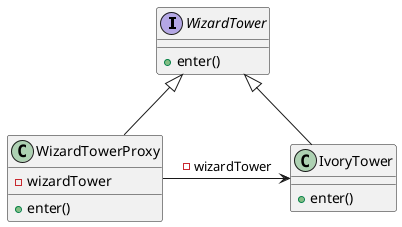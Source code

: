 @startuml

interface WizardTower{
    +enter()
}
class IvoryTower{
    +enter()
}
class WizardTowerProxy{
    -wizardTower
    +enter()
}

WizardTower <|-- IvoryTower
WizardTower <|-- WizardTowerProxy
WizardTowerProxy -right-> IvoryTower: -wizardTower

@enduml